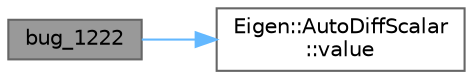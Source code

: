 digraph "bug_1222"
{
 // LATEX_PDF_SIZE
  bgcolor="transparent";
  edge [fontname=Helvetica,fontsize=10,labelfontname=Helvetica,labelfontsize=10];
  node [fontname=Helvetica,fontsize=10,shape=box,height=0.2,width=0.4];
  rankdir="LR";
  Node1 [id="Node000001",label="bug_1222",height=0.2,width=0.4,color="gray40", fillcolor="grey60", style="filled", fontcolor="black",tooltip=" "];
  Node1 -> Node2 [id="edge1_Node000001_Node000002",color="steelblue1",style="solid",tooltip=" "];
  Node2 [id="Node000002",label="Eigen::AutoDiffScalar\l::value",height=0.2,width=0.4,color="grey40", fillcolor="white", style="filled",URL="$class_eigen_1_1_auto_diff_scalar.html#ae918d9ee2986c0bec6a806578b5565fc",tooltip=" "];
}
